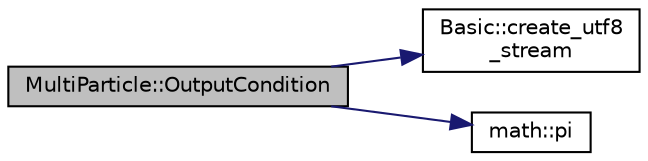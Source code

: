 digraph "MultiParticle::OutputCondition"
{
 // LATEX_PDF_SIZE
  edge [fontname="Helvetica",fontsize="10",labelfontname="Helvetica",labelfontsize="10"];
  node [fontname="Helvetica",fontsize="10",shape=record];
  rankdir="LR";
  Node1 [label="MultiParticle::OutputCondition",height=0.2,width=0.4,color="black", fillcolor="grey75", style="filled", fontcolor="black",tooltip="引数の時間が1列目になるようなdatファイルとして出力する"];
  Node1 -> Node2 [color="midnightblue",fontsize="10",style="solid"];
  Node2 [label="Basic::create_utf8\l_stream",height=0.2,width=0.4,color="black", fillcolor="white", style="filled",URL="$classBasic.html#a2d97de6119bf446840d4da38781a218e",tooltip="ファイルの先頭にUTF-8のバイナリデータ（BOM）を書き込む"];
  Node1 -> Node3 [color="midnightblue",fontsize="10",style="solid"];
  Node3 [label="math::pi",height=0.2,width=0.4,color="black", fillcolor="white", style="filled",URL="$namespacemath.html#adeae9e6c6f768a920a1fde06087749f3",tooltip="円周率 π"];
}
